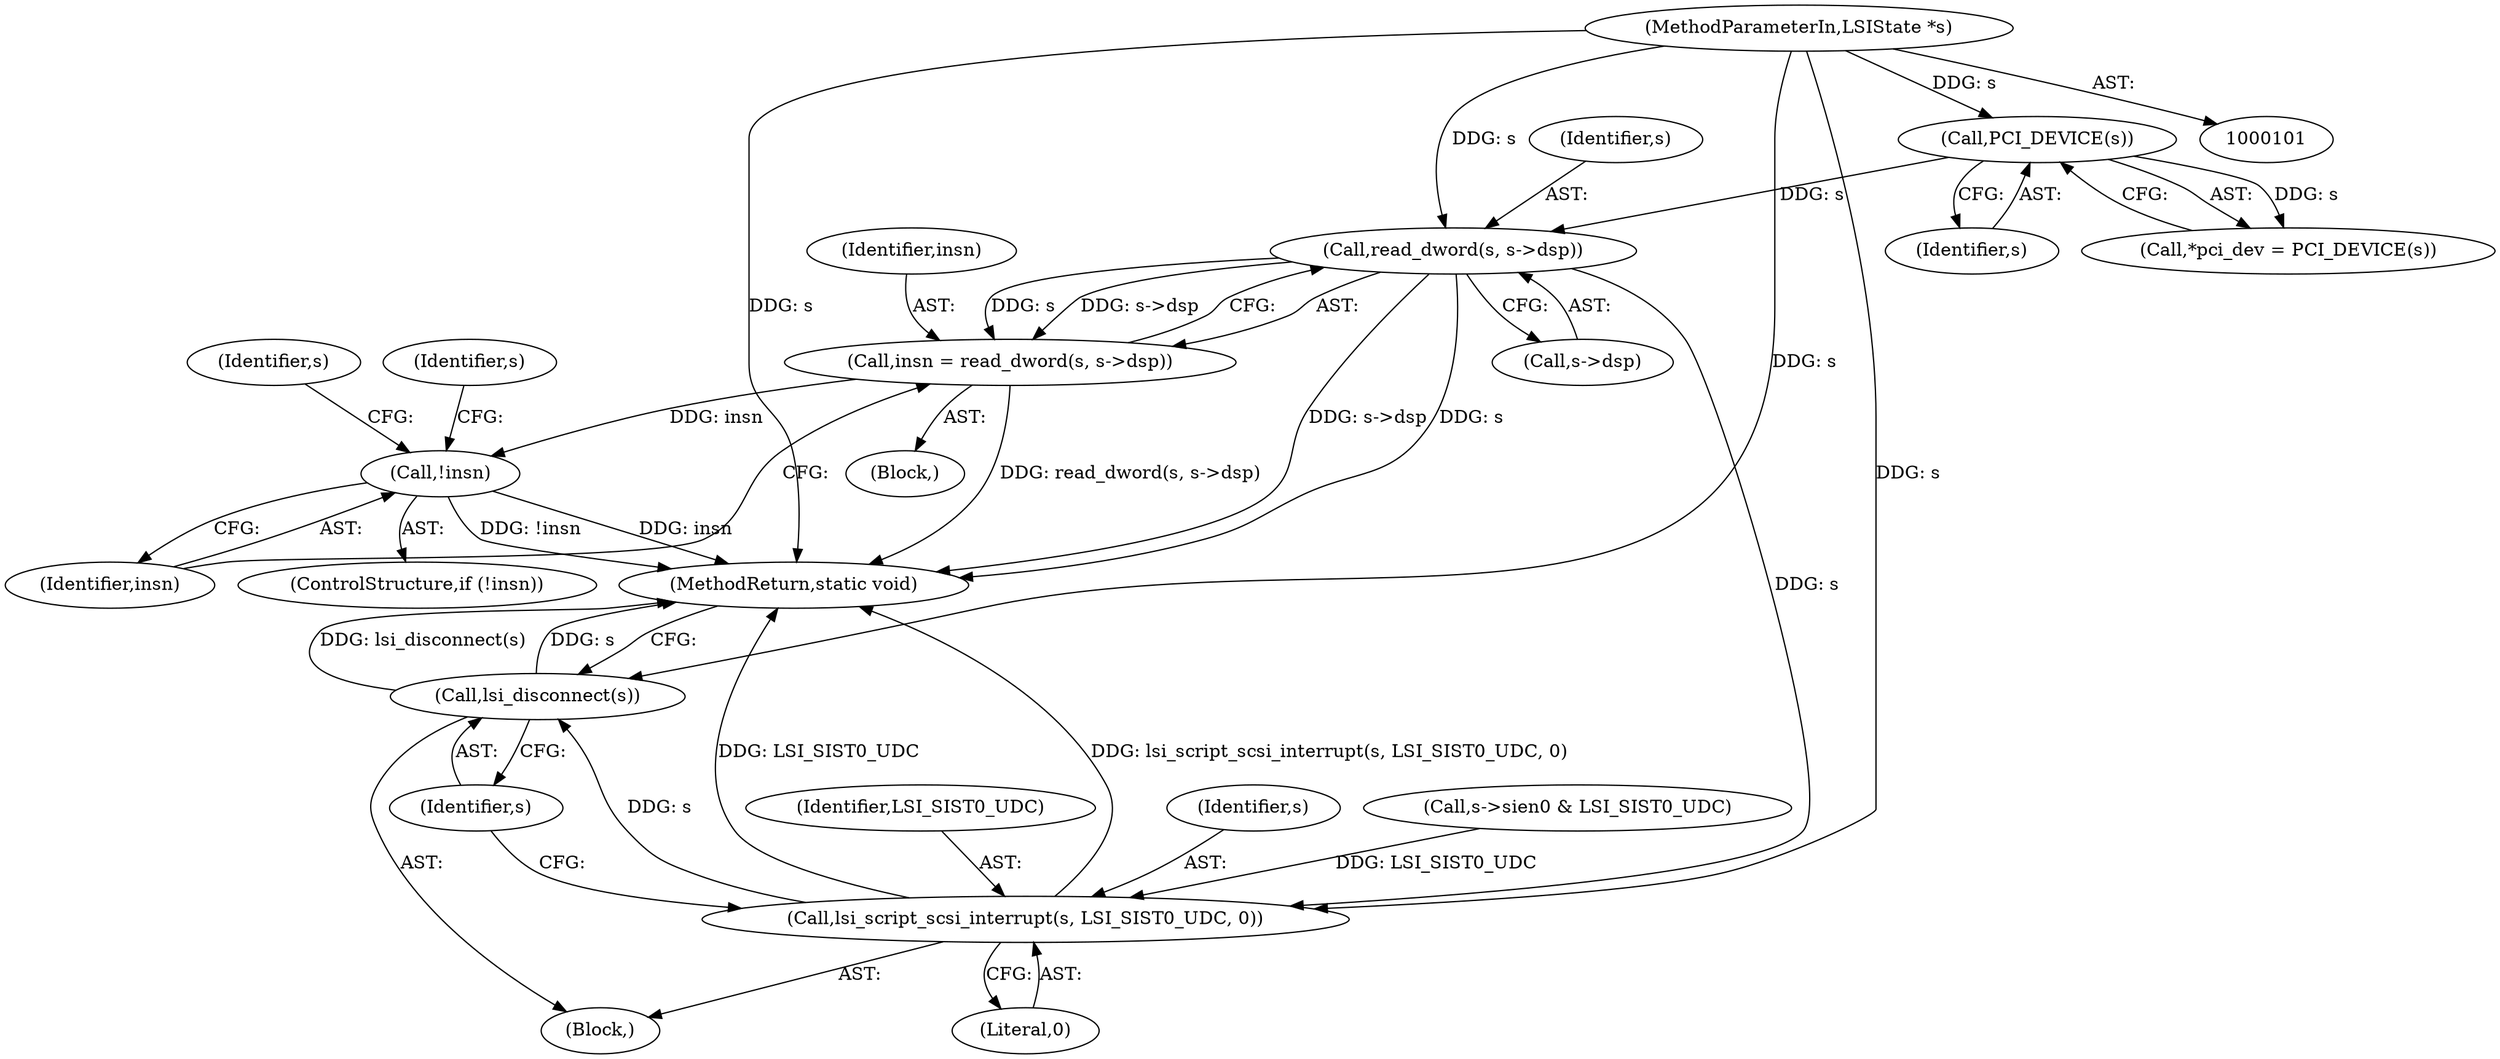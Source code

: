 digraph "0_qemu_de594e47659029316bbf9391efb79da0a1a08e08@API" {
"1000133" [label="(Call,read_dword(s, s->dsp))"];
"1000107" [label="(Call,PCI_DEVICE(s))"];
"1000102" [label="(MethodParameterIn,LSIState *s)"];
"1000131" [label="(Call,insn = read_dword(s, s->dsp))"];
"1000139" [label="(Call,!insn)"];
"1000153" [label="(Call,lsi_script_scsi_interrupt(s, LSI_SIST0_UDC, 0))"];
"1000157" [label="(Call,lsi_disconnect(s))"];
"1000131" [label="(Call,insn = read_dword(s, s->dsp))"];
"1000103" [label="(Block,)"];
"1000141" [label="(Block,)"];
"1000102" [label="(MethodParameterIn,LSIState *s)"];
"1000155" [label="(Identifier,LSI_SIST0_UDC)"];
"1000153" [label="(Call,lsi_script_scsi_interrupt(s, LSI_SIST0_UDC, 0))"];
"1000156" [label="(Literal,0)"];
"1000140" [label="(Identifier,insn)"];
"1000132" [label="(Identifier,insn)"];
"1000134" [label="(Identifier,s)"];
"1000135" [label="(Call,s->dsp)"];
"1000158" [label="(Identifier,s)"];
"1000154" [label="(Identifier,s)"];
"1000157" [label="(Call,lsi_disconnect(s))"];
"1000105" [label="(Call,*pci_dev = PCI_DEVICE(s))"];
"1000139" [label="(Call,!insn)"];
"1000133" [label="(Call,read_dword(s, s->dsp))"];
"1000144" [label="(Call,s->sien0 & LSI_SIST0_UDC)"];
"1000164" [label="(Identifier,s)"];
"1000180" [label="(MethodReturn,static void)"];
"1000146" [label="(Identifier,s)"];
"1000107" [label="(Call,PCI_DEVICE(s))"];
"1000108" [label="(Identifier,s)"];
"1000138" [label="(ControlStructure,if (!insn))"];
"1000133" -> "1000131"  [label="AST: "];
"1000133" -> "1000135"  [label="CFG: "];
"1000134" -> "1000133"  [label="AST: "];
"1000135" -> "1000133"  [label="AST: "];
"1000131" -> "1000133"  [label="CFG: "];
"1000133" -> "1000180"  [label="DDG: s->dsp"];
"1000133" -> "1000180"  [label="DDG: s"];
"1000133" -> "1000131"  [label="DDG: s"];
"1000133" -> "1000131"  [label="DDG: s->dsp"];
"1000107" -> "1000133"  [label="DDG: s"];
"1000102" -> "1000133"  [label="DDG: s"];
"1000133" -> "1000153"  [label="DDG: s"];
"1000107" -> "1000105"  [label="AST: "];
"1000107" -> "1000108"  [label="CFG: "];
"1000108" -> "1000107"  [label="AST: "];
"1000105" -> "1000107"  [label="CFG: "];
"1000107" -> "1000105"  [label="DDG: s"];
"1000102" -> "1000107"  [label="DDG: s"];
"1000102" -> "1000101"  [label="AST: "];
"1000102" -> "1000180"  [label="DDG: s"];
"1000102" -> "1000153"  [label="DDG: s"];
"1000102" -> "1000157"  [label="DDG: s"];
"1000131" -> "1000103"  [label="AST: "];
"1000132" -> "1000131"  [label="AST: "];
"1000140" -> "1000131"  [label="CFG: "];
"1000131" -> "1000180"  [label="DDG: read_dword(s, s->dsp)"];
"1000131" -> "1000139"  [label="DDG: insn"];
"1000139" -> "1000138"  [label="AST: "];
"1000139" -> "1000140"  [label="CFG: "];
"1000140" -> "1000139"  [label="AST: "];
"1000146" -> "1000139"  [label="CFG: "];
"1000164" -> "1000139"  [label="CFG: "];
"1000139" -> "1000180"  [label="DDG: !insn"];
"1000139" -> "1000180"  [label="DDG: insn"];
"1000153" -> "1000141"  [label="AST: "];
"1000153" -> "1000156"  [label="CFG: "];
"1000154" -> "1000153"  [label="AST: "];
"1000155" -> "1000153"  [label="AST: "];
"1000156" -> "1000153"  [label="AST: "];
"1000158" -> "1000153"  [label="CFG: "];
"1000153" -> "1000180"  [label="DDG: LSI_SIST0_UDC"];
"1000153" -> "1000180"  [label="DDG: lsi_script_scsi_interrupt(s, LSI_SIST0_UDC, 0)"];
"1000144" -> "1000153"  [label="DDG: LSI_SIST0_UDC"];
"1000153" -> "1000157"  [label="DDG: s"];
"1000157" -> "1000141"  [label="AST: "];
"1000157" -> "1000158"  [label="CFG: "];
"1000158" -> "1000157"  [label="AST: "];
"1000180" -> "1000157"  [label="CFG: "];
"1000157" -> "1000180"  [label="DDG: lsi_disconnect(s)"];
"1000157" -> "1000180"  [label="DDG: s"];
}
